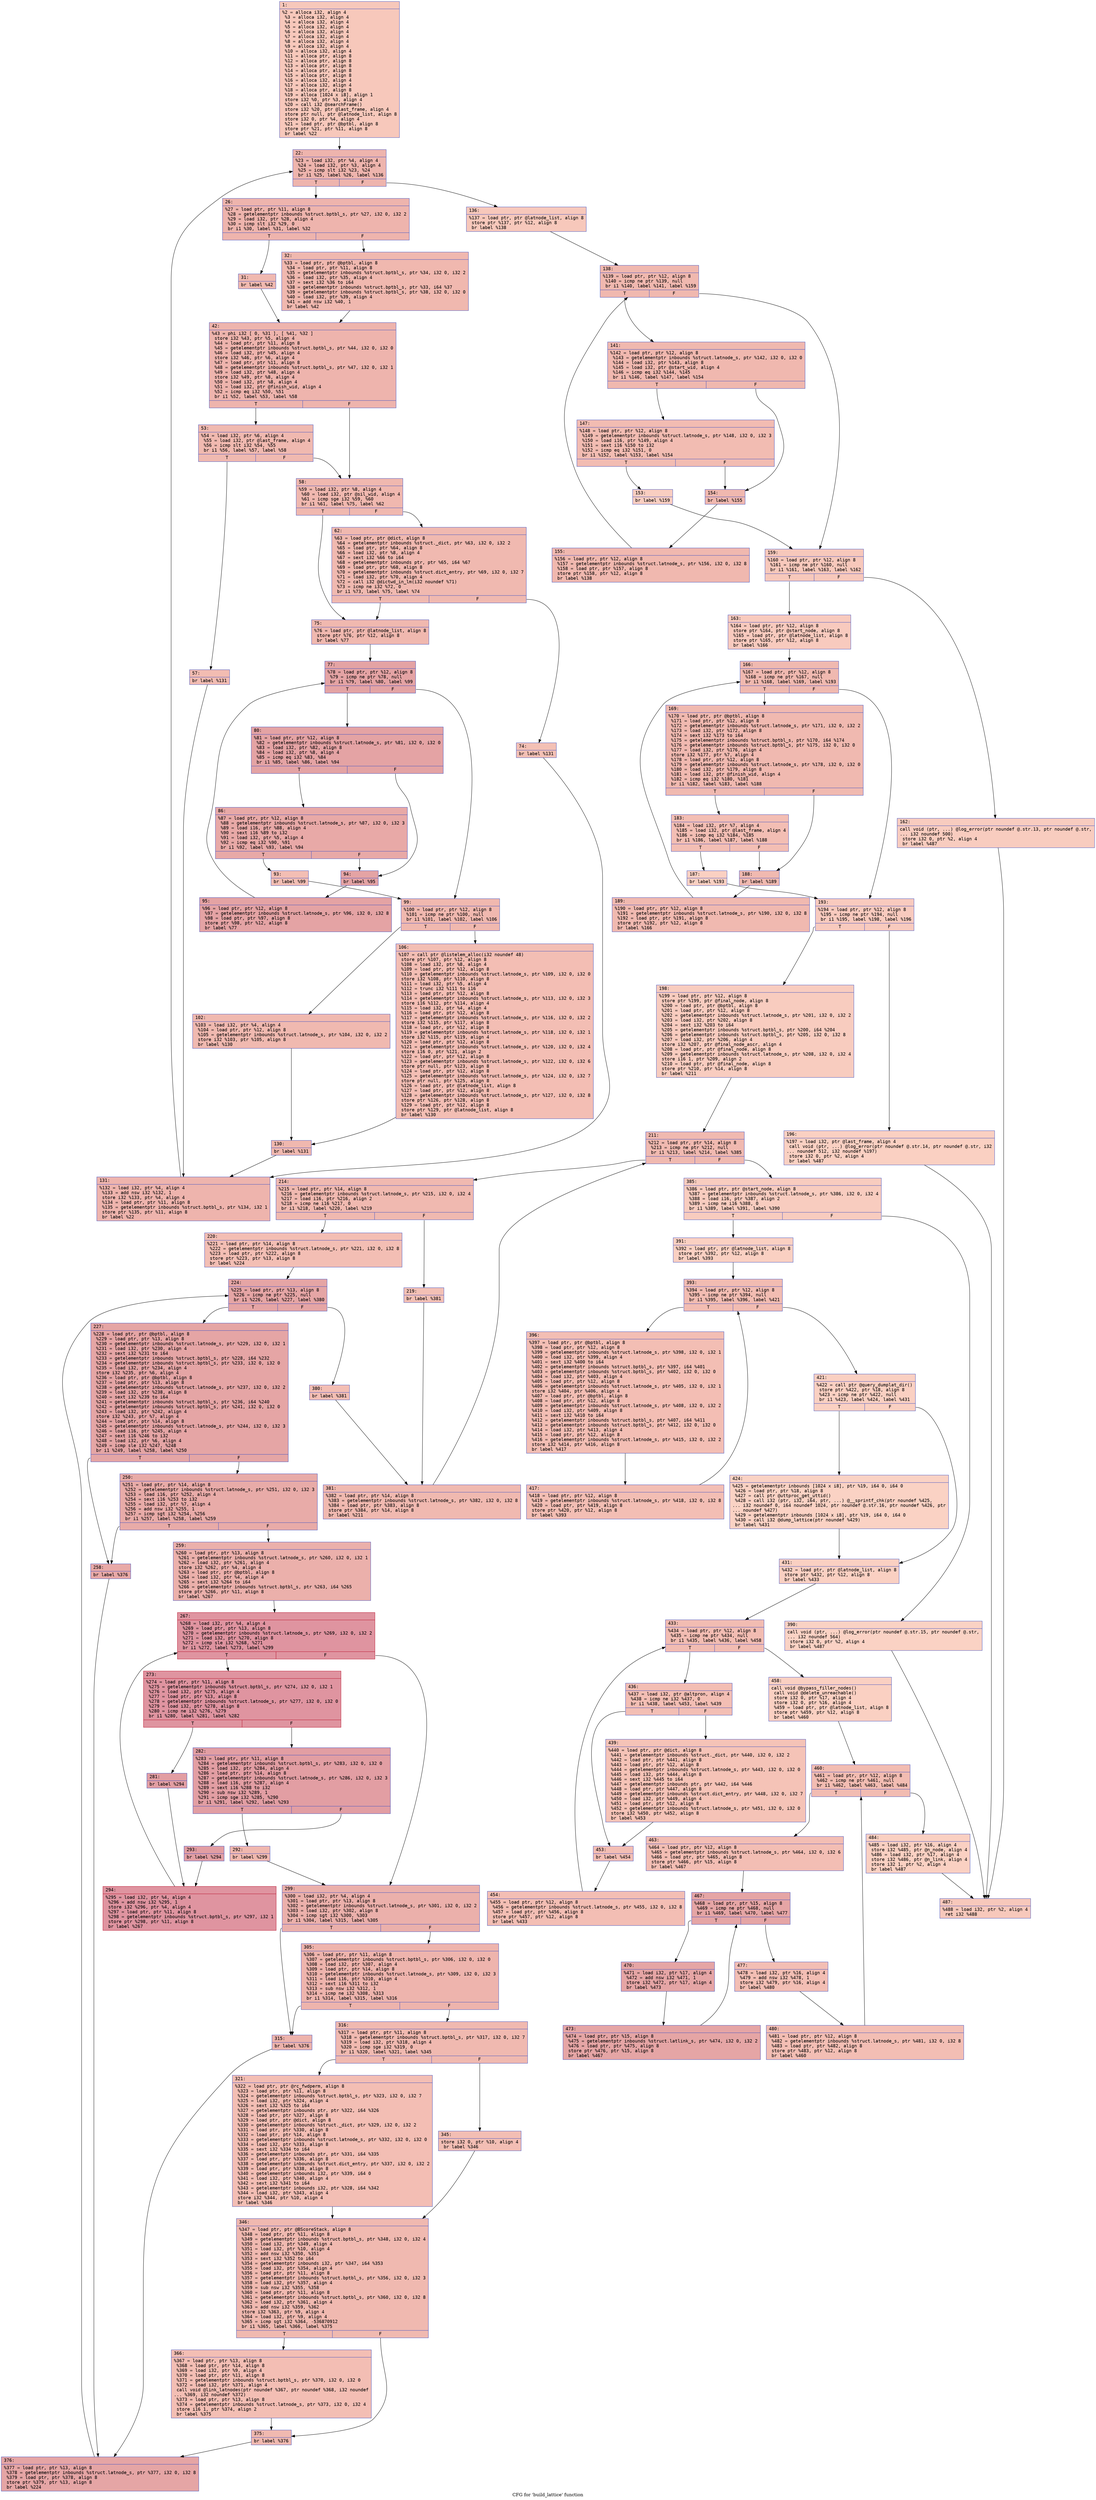 digraph "CFG for 'build_lattice' function" {
	label="CFG for 'build_lattice' function";

	Node0x600002aeb4d0 [shape=record,color="#3d50c3ff", style=filled, fillcolor="#ed836670" fontname="Courier",label="{1:\l|  %2 = alloca i32, align 4\l  %3 = alloca i32, align 4\l  %4 = alloca i32, align 4\l  %5 = alloca i32, align 4\l  %6 = alloca i32, align 4\l  %7 = alloca i32, align 4\l  %8 = alloca i32, align 4\l  %9 = alloca i32, align 4\l  %10 = alloca i32, align 4\l  %11 = alloca ptr, align 8\l  %12 = alloca ptr, align 8\l  %13 = alloca ptr, align 8\l  %14 = alloca ptr, align 8\l  %15 = alloca ptr, align 8\l  %16 = alloca i32, align 4\l  %17 = alloca i32, align 4\l  %18 = alloca ptr, align 8\l  %19 = alloca [1024 x i8], align 1\l  store i32 %0, ptr %3, align 4\l  %20 = call i32 @searchFrame()\l  store i32 %20, ptr @last_frame, align 4\l  store ptr null, ptr @latnode_list, align 8\l  store i32 0, ptr %4, align 4\l  %21 = load ptr, ptr @bptbl, align 8\l  store ptr %21, ptr %11, align 8\l  br label %22\l}"];
	Node0x600002aeb4d0 -> Node0x600002aeb840[tooltip="1 -> 22\nProbability 100.00%" ];
	Node0x600002aeb840 [shape=record,color="#3d50c3ff", style=filled, fillcolor="#d8564670" fontname="Courier",label="{22:\l|  %23 = load i32, ptr %4, align 4\l  %24 = load i32, ptr %3, align 4\l  %25 = icmp slt i32 %23, %24\l  br i1 %25, label %26, label %136\l|{<s0>T|<s1>F}}"];
	Node0x600002aeb840:s0 -> Node0x600002aeb890[tooltip="22 -> 26\nProbability 96.88%" ];
	Node0x600002aeb840:s1 -> Node0x600002aebf20[tooltip="22 -> 136\nProbability 3.12%" ];
	Node0x600002aeb890 [shape=record,color="#3d50c3ff", style=filled, fillcolor="#d8564670" fontname="Courier",label="{26:\l|  %27 = load ptr, ptr %11, align 8\l  %28 = getelementptr inbounds %struct.bptbl_s, ptr %27, i32 0, i32 2\l  %29 = load i32, ptr %28, align 4\l  %30 = icmp slt i32 %29, 0\l  br i1 %30, label %31, label %32\l|{<s0>T|<s1>F}}"];
	Node0x600002aeb890:s0 -> Node0x600002aeb8e0[tooltip="26 -> 31\nProbability 37.50%" ];
	Node0x600002aeb890:s1 -> Node0x600002aeb930[tooltip="26 -> 32\nProbability 62.50%" ];
	Node0x600002aeb8e0 [shape=record,color="#3d50c3ff", style=filled, fillcolor="#de614d70" fontname="Courier",label="{31:\l|  br label %42\l}"];
	Node0x600002aeb8e0 -> Node0x600002aeb980[tooltip="31 -> 42\nProbability 100.00%" ];
	Node0x600002aeb930 [shape=record,color="#3d50c3ff", style=filled, fillcolor="#dc5d4a70" fontname="Courier",label="{32:\l|  %33 = load ptr, ptr @bptbl, align 8\l  %34 = load ptr, ptr %11, align 8\l  %35 = getelementptr inbounds %struct.bptbl_s, ptr %34, i32 0, i32 2\l  %36 = load i32, ptr %35, align 4\l  %37 = sext i32 %36 to i64\l  %38 = getelementptr inbounds %struct.bptbl_s, ptr %33, i64 %37\l  %39 = getelementptr inbounds %struct.bptbl_s, ptr %38, i32 0, i32 0\l  %40 = load i32, ptr %39, align 4\l  %41 = add nsw i32 %40, 1\l  br label %42\l}"];
	Node0x600002aeb930 -> Node0x600002aeb980[tooltip="32 -> 42\nProbability 100.00%" ];
	Node0x600002aeb980 [shape=record,color="#3d50c3ff", style=filled, fillcolor="#d8564670" fontname="Courier",label="{42:\l|  %43 = phi i32 [ 0, %31 ], [ %41, %32 ]\l  store i32 %43, ptr %5, align 4\l  %44 = load ptr, ptr %11, align 8\l  %45 = getelementptr inbounds %struct.bptbl_s, ptr %44, i32 0, i32 0\l  %46 = load i32, ptr %45, align 4\l  store i32 %46, ptr %6, align 4\l  %47 = load ptr, ptr %11, align 8\l  %48 = getelementptr inbounds %struct.bptbl_s, ptr %47, i32 0, i32 1\l  %49 = load i32, ptr %48, align 4\l  store i32 %49, ptr %8, align 4\l  %50 = load i32, ptr %8, align 4\l  %51 = load i32, ptr @finish_wid, align 4\l  %52 = icmp eq i32 %50, %51\l  br i1 %52, label %53, label %58\l|{<s0>T|<s1>F}}"];
	Node0x600002aeb980:s0 -> Node0x600002aeb9d0[tooltip="42 -> 53\nProbability 50.00%" ];
	Node0x600002aeb980:s1 -> Node0x600002aeba70[tooltip="42 -> 58\nProbability 50.00%" ];
	Node0x600002aeb9d0 [shape=record,color="#3d50c3ff", style=filled, fillcolor="#de614d70" fontname="Courier",label="{53:\l|  %54 = load i32, ptr %6, align 4\l  %55 = load i32, ptr @last_frame, align 4\l  %56 = icmp slt i32 %54, %55\l  br i1 %56, label %57, label %58\l|{<s0>T|<s1>F}}"];
	Node0x600002aeb9d0:s0 -> Node0x600002aeba20[tooltip="53 -> 57\nProbability 50.00%" ];
	Node0x600002aeb9d0:s1 -> Node0x600002aeba70[tooltip="53 -> 58\nProbability 50.00%" ];
	Node0x600002aeba20 [shape=record,color="#3d50c3ff", style=filled, fillcolor="#e1675170" fontname="Courier",label="{57:\l|  br label %131\l}"];
	Node0x600002aeba20 -> Node0x600002aebed0[tooltip="57 -> 131\nProbability 100.00%" ];
	Node0x600002aeba70 [shape=record,color="#3d50c3ff", style=filled, fillcolor="#dc5d4a70" fontname="Courier",label="{58:\l|  %59 = load i32, ptr %8, align 4\l  %60 = load i32, ptr @sil_wid, align 4\l  %61 = icmp sge i32 %59, %60\l  br i1 %61, label %75, label %62\l|{<s0>T|<s1>F}}"];
	Node0x600002aeba70:s0 -> Node0x600002aebb60[tooltip="58 -> 75\nProbability 50.00%" ];
	Node0x600002aeba70:s1 -> Node0x600002aebac0[tooltip="58 -> 62\nProbability 50.00%" ];
	Node0x600002aebac0 [shape=record,color="#3d50c3ff", style=filled, fillcolor="#de614d70" fontname="Courier",label="{62:\l|  %63 = load ptr, ptr @dict, align 8\l  %64 = getelementptr inbounds %struct._dict, ptr %63, i32 0, i32 2\l  %65 = load ptr, ptr %64, align 8\l  %66 = load i32, ptr %8, align 4\l  %67 = sext i32 %66 to i64\l  %68 = getelementptr inbounds ptr, ptr %65, i64 %67\l  %69 = load ptr, ptr %68, align 8\l  %70 = getelementptr inbounds %struct.dict_entry, ptr %69, i32 0, i32 7\l  %71 = load i32, ptr %70, align 4\l  %72 = call i32 @dictwd_in_lm(i32 noundef %71)\l  %73 = icmp ne i32 %72, 0\l  br i1 %73, label %75, label %74\l|{<s0>T|<s1>F}}"];
	Node0x600002aebac0:s0 -> Node0x600002aebb60[tooltip="62 -> 75\nProbability 62.50%" ];
	Node0x600002aebac0:s1 -> Node0x600002aebb10[tooltip="62 -> 74\nProbability 37.50%" ];
	Node0x600002aebb10 [shape=record,color="#3d50c3ff", style=filled, fillcolor="#e5705870" fontname="Courier",label="{74:\l|  br label %131\l}"];
	Node0x600002aebb10 -> Node0x600002aebed0[tooltip="74 -> 131\nProbability 100.00%" ];
	Node0x600002aebb60 [shape=record,color="#3d50c3ff", style=filled, fillcolor="#dc5d4a70" fontname="Courier",label="{75:\l|  %76 = load ptr, ptr @latnode_list, align 8\l  store ptr %76, ptr %12, align 8\l  br label %77\l}"];
	Node0x600002aebb60 -> Node0x600002aebbb0[tooltip="75 -> 77\nProbability 100.00%" ];
	Node0x600002aebbb0 [shape=record,color="#3d50c3ff", style=filled, fillcolor="#c32e3170" fontname="Courier",label="{77:\l|  %78 = load ptr, ptr %12, align 8\l  %79 = icmp ne ptr %78, null\l  br i1 %79, label %80, label %99\l|{<s0>T|<s1>F}}"];
	Node0x600002aebbb0:s0 -> Node0x600002aebc00[tooltip="77 -> 80\nProbability 96.88%" ];
	Node0x600002aebbb0:s1 -> Node0x600002aebd90[tooltip="77 -> 99\nProbability 3.12%" ];
	Node0x600002aebc00 [shape=record,color="#3d50c3ff", style=filled, fillcolor="#c32e3170" fontname="Courier",label="{80:\l|  %81 = load ptr, ptr %12, align 8\l  %82 = getelementptr inbounds %struct.latnode_s, ptr %81, i32 0, i32 0\l  %83 = load i32, ptr %82, align 8\l  %84 = load i32, ptr %8, align 4\l  %85 = icmp eq i32 %83, %84\l  br i1 %85, label %86, label %94\l|{<s0>T|<s1>F}}"];
	Node0x600002aebc00:s0 -> Node0x600002aebc50[tooltip="80 -> 86\nProbability 50.00%" ];
	Node0x600002aebc00:s1 -> Node0x600002aebcf0[tooltip="80 -> 94\nProbability 50.00%" ];
	Node0x600002aebc50 [shape=record,color="#3d50c3ff", style=filled, fillcolor="#ca3b3770" fontname="Courier",label="{86:\l|  %87 = load ptr, ptr %12, align 8\l  %88 = getelementptr inbounds %struct.latnode_s, ptr %87, i32 0, i32 3\l  %89 = load i16, ptr %88, align 4\l  %90 = sext i16 %89 to i32\l  %91 = load i32, ptr %5, align 4\l  %92 = icmp eq i32 %90, %91\l  br i1 %92, label %93, label %94\l|{<s0>T|<s1>F}}"];
	Node0x600002aebc50:s0 -> Node0x600002aebca0[tooltip="86 -> 93\nProbability 3.12%" ];
	Node0x600002aebc50:s1 -> Node0x600002aebcf0[tooltip="86 -> 94\nProbability 96.88%" ];
	Node0x600002aebca0 [shape=record,color="#3d50c3ff", style=filled, fillcolor="#e36c5570" fontname="Courier",label="{93:\l|  br label %99\l}"];
	Node0x600002aebca0 -> Node0x600002aebd90[tooltip="93 -> 99\nProbability 100.00%" ];
	Node0x600002aebcf0 [shape=record,color="#3d50c3ff", style=filled, fillcolor="#c32e3170" fontname="Courier",label="{94:\l|  br label %95\l}"];
	Node0x600002aebcf0 -> Node0x600002aebd40[tooltip="94 -> 95\nProbability 100.00%" ];
	Node0x600002aebd40 [shape=record,color="#3d50c3ff", style=filled, fillcolor="#c32e3170" fontname="Courier",label="{95:\l|  %96 = load ptr, ptr %12, align 8\l  %97 = getelementptr inbounds %struct.latnode_s, ptr %96, i32 0, i32 8\l  %98 = load ptr, ptr %97, align 8\l  store ptr %98, ptr %12, align 8\l  br label %77\l}"];
	Node0x600002aebd40 -> Node0x600002aebbb0[tooltip="95 -> 77\nProbability 100.00%" ];
	Node0x600002aebd90 [shape=record,color="#3d50c3ff", style=filled, fillcolor="#dc5d4a70" fontname="Courier",label="{99:\l|  %100 = load ptr, ptr %12, align 8\l  %101 = icmp ne ptr %100, null\l  br i1 %101, label %102, label %106\l|{<s0>T|<s1>F}}"];
	Node0x600002aebd90:s0 -> Node0x600002aebde0[tooltip="99 -> 102\nProbability 62.50%" ];
	Node0x600002aebd90:s1 -> Node0x600002aebe30[tooltip="99 -> 106\nProbability 37.50%" ];
	Node0x600002aebde0 [shape=record,color="#3d50c3ff", style=filled, fillcolor="#de614d70" fontname="Courier",label="{102:\l|  %103 = load i32, ptr %4, align 4\l  %104 = load ptr, ptr %12, align 8\l  %105 = getelementptr inbounds %struct.latnode_s, ptr %104, i32 0, i32 2\l  store i32 %103, ptr %105, align 8\l  br label %130\l}"];
	Node0x600002aebde0 -> Node0x600002aebe80[tooltip="102 -> 130\nProbability 100.00%" ];
	Node0x600002aebe30 [shape=record,color="#3d50c3ff", style=filled, fillcolor="#e36c5570" fontname="Courier",label="{106:\l|  %107 = call ptr @listelem_alloc(i32 noundef 48)\l  store ptr %107, ptr %12, align 8\l  %108 = load i32, ptr %8, align 4\l  %109 = load ptr, ptr %12, align 8\l  %110 = getelementptr inbounds %struct.latnode_s, ptr %109, i32 0, i32 0\l  store i32 %108, ptr %110, align 8\l  %111 = load i32, ptr %5, align 4\l  %112 = trunc i32 %111 to i16\l  %113 = load ptr, ptr %12, align 8\l  %114 = getelementptr inbounds %struct.latnode_s, ptr %113, i32 0, i32 3\l  store i16 %112, ptr %114, align 4\l  %115 = load i32, ptr %4, align 4\l  %116 = load ptr, ptr %12, align 8\l  %117 = getelementptr inbounds %struct.latnode_s, ptr %116, i32 0, i32 2\l  store i32 %115, ptr %117, align 8\l  %118 = load ptr, ptr %12, align 8\l  %119 = getelementptr inbounds %struct.latnode_s, ptr %118, i32 0, i32 1\l  store i32 %115, ptr %119, align 4\l  %120 = load ptr, ptr %12, align 8\l  %121 = getelementptr inbounds %struct.latnode_s, ptr %120, i32 0, i32 4\l  store i16 0, ptr %121, align 2\l  %122 = load ptr, ptr %12, align 8\l  %123 = getelementptr inbounds %struct.latnode_s, ptr %122, i32 0, i32 6\l  store ptr null, ptr %123, align 8\l  %124 = load ptr, ptr %12, align 8\l  %125 = getelementptr inbounds %struct.latnode_s, ptr %124, i32 0, i32 7\l  store ptr null, ptr %125, align 8\l  %126 = load ptr, ptr @latnode_list, align 8\l  %127 = load ptr, ptr %12, align 8\l  %128 = getelementptr inbounds %struct.latnode_s, ptr %127, i32 0, i32 8\l  store ptr %126, ptr %128, align 8\l  %129 = load ptr, ptr %12, align 8\l  store ptr %129, ptr @latnode_list, align 8\l  br label %130\l}"];
	Node0x600002aebe30 -> Node0x600002aebe80[tooltip="106 -> 130\nProbability 100.00%" ];
	Node0x600002aebe80 [shape=record,color="#3d50c3ff", style=filled, fillcolor="#dc5d4a70" fontname="Courier",label="{130:\l|  br label %131\l}"];
	Node0x600002aebe80 -> Node0x600002aebed0[tooltip="130 -> 131\nProbability 100.00%" ];
	Node0x600002aebed0 [shape=record,color="#3d50c3ff", style=filled, fillcolor="#d8564670" fontname="Courier",label="{131:\l|  %132 = load i32, ptr %4, align 4\l  %133 = add nsw i32 %132, 1\l  store i32 %133, ptr %4, align 4\l  %134 = load ptr, ptr %11, align 8\l  %135 = getelementptr inbounds %struct.bptbl_s, ptr %134, i32 1\l  store ptr %135, ptr %11, align 8\l  br label %22\l}"];
	Node0x600002aebed0 -> Node0x600002aeb840[tooltip="131 -> 22\nProbability 100.00%" ];
	Node0x600002aebf20 [shape=record,color="#3d50c3ff", style=filled, fillcolor="#ed836670" fontname="Courier",label="{136:\l|  %137 = load ptr, ptr @latnode_list, align 8\l  store ptr %137, ptr %12, align 8\l  br label %138\l}"];
	Node0x600002aebf20 -> Node0x600002aebf70[tooltip="136 -> 138\nProbability 100.00%" ];
	Node0x600002aebf70 [shape=record,color="#3d50c3ff", style=filled, fillcolor="#dc5d4a70" fontname="Courier",label="{138:\l|  %139 = load ptr, ptr %12, align 8\l  %140 = icmp ne ptr %139, null\l  br i1 %140, label %141, label %159\l|{<s0>T|<s1>F}}"];
	Node0x600002aebf70:s0 -> Node0x600002af8000[tooltip="138 -> 141\nProbability 96.88%" ];
	Node0x600002aebf70:s1 -> Node0x600002af8190[tooltip="138 -> 159\nProbability 3.12%" ];
	Node0x600002af8000 [shape=record,color="#3d50c3ff", style=filled, fillcolor="#dc5d4a70" fontname="Courier",label="{141:\l|  %142 = load ptr, ptr %12, align 8\l  %143 = getelementptr inbounds %struct.latnode_s, ptr %142, i32 0, i32 0\l  %144 = load i32, ptr %143, align 8\l  %145 = load i32, ptr @start_wid, align 4\l  %146 = icmp eq i32 %144, %145\l  br i1 %146, label %147, label %154\l|{<s0>T|<s1>F}}"];
	Node0x600002af8000:s0 -> Node0x600002af8050[tooltip="141 -> 147\nProbability 50.00%" ];
	Node0x600002af8000:s1 -> Node0x600002af80f0[tooltip="141 -> 154\nProbability 50.00%" ];
	Node0x600002af8050 [shape=record,color="#3d50c3ff", style=filled, fillcolor="#e1675170" fontname="Courier",label="{147:\l|  %148 = load ptr, ptr %12, align 8\l  %149 = getelementptr inbounds %struct.latnode_s, ptr %148, i32 0, i32 3\l  %150 = load i16, ptr %149, align 4\l  %151 = sext i16 %150 to i32\l  %152 = icmp eq i32 %151, 0\l  br i1 %152, label %153, label %154\l|{<s0>T|<s1>F}}"];
	Node0x600002af8050:s0 -> Node0x600002af80a0[tooltip="147 -> 153\nProbability 3.12%" ];
	Node0x600002af8050:s1 -> Node0x600002af80f0[tooltip="147 -> 154\nProbability 96.88%" ];
	Node0x600002af80a0 [shape=record,color="#3d50c3ff", style=filled, fillcolor="#f2907270" fontname="Courier",label="{153:\l|  br label %159\l}"];
	Node0x600002af80a0 -> Node0x600002af8190[tooltip="153 -> 159\nProbability 100.00%" ];
	Node0x600002af80f0 [shape=record,color="#3d50c3ff", style=filled, fillcolor="#dc5d4a70" fontname="Courier",label="{154:\l|  br label %155\l}"];
	Node0x600002af80f0 -> Node0x600002af8140[tooltip="154 -> 155\nProbability 100.00%" ];
	Node0x600002af8140 [shape=record,color="#3d50c3ff", style=filled, fillcolor="#dc5d4a70" fontname="Courier",label="{155:\l|  %156 = load ptr, ptr %12, align 8\l  %157 = getelementptr inbounds %struct.latnode_s, ptr %156, i32 0, i32 8\l  %158 = load ptr, ptr %157, align 8\l  store ptr %158, ptr %12, align 8\l  br label %138\l}"];
	Node0x600002af8140 -> Node0x600002aebf70[tooltip="155 -> 138\nProbability 100.00%" ];
	Node0x600002af8190 [shape=record,color="#3d50c3ff", style=filled, fillcolor="#ed836670" fontname="Courier",label="{159:\l|  %160 = load ptr, ptr %12, align 8\l  %161 = icmp ne ptr %160, null\l  br i1 %161, label %163, label %162\l|{<s0>T|<s1>F}}"];
	Node0x600002af8190:s0 -> Node0x600002af8230[tooltip="159 -> 163\nProbability 62.50%" ];
	Node0x600002af8190:s1 -> Node0x600002af81e0[tooltip="159 -> 162\nProbability 37.50%" ];
	Node0x600002af81e0 [shape=record,color="#3d50c3ff", style=filled, fillcolor="#f08b6e70" fontname="Courier",label="{162:\l|  call void (ptr, ...) @log_error(ptr noundef @.str.13, ptr noundef @.str,\l... i32 noundef 500)\l  store i32 0, ptr %2, align 4\l  br label %487\l}"];
	Node0x600002af81e0 -> Node0x600002af9540[tooltip="162 -> 487\nProbability 100.00%" ];
	Node0x600002af8230 [shape=record,color="#3d50c3ff", style=filled, fillcolor="#ef886b70" fontname="Courier",label="{163:\l|  %164 = load ptr, ptr %12, align 8\l  store ptr %164, ptr @start_node, align 8\l  %165 = load ptr, ptr @latnode_list, align 8\l  store ptr %165, ptr %12, align 8\l  br label %166\l}"];
	Node0x600002af8230 -> Node0x600002af8280[tooltip="163 -> 166\nProbability 100.00%" ];
	Node0x600002af8280 [shape=record,color="#3d50c3ff", style=filled, fillcolor="#de614d70" fontname="Courier",label="{166:\l|  %167 = load ptr, ptr %12, align 8\l  %168 = icmp ne ptr %167, null\l  br i1 %168, label %169, label %193\l|{<s0>T|<s1>F}}"];
	Node0x600002af8280:s0 -> Node0x600002af82d0[tooltip="166 -> 169\nProbability 96.88%" ];
	Node0x600002af8280:s1 -> Node0x600002af8460[tooltip="166 -> 193\nProbability 3.12%" ];
	Node0x600002af82d0 [shape=record,color="#3d50c3ff", style=filled, fillcolor="#de614d70" fontname="Courier",label="{169:\l|  %170 = load ptr, ptr @bptbl, align 8\l  %171 = load ptr, ptr %12, align 8\l  %172 = getelementptr inbounds %struct.latnode_s, ptr %171, i32 0, i32 2\l  %173 = load i32, ptr %172, align 8\l  %174 = sext i32 %173 to i64\l  %175 = getelementptr inbounds %struct.bptbl_s, ptr %170, i64 %174\l  %176 = getelementptr inbounds %struct.bptbl_s, ptr %175, i32 0, i32 0\l  %177 = load i32, ptr %176, align 4\l  store i32 %177, ptr %7, align 4\l  %178 = load ptr, ptr %12, align 8\l  %179 = getelementptr inbounds %struct.latnode_s, ptr %178, i32 0, i32 0\l  %180 = load i32, ptr %179, align 8\l  %181 = load i32, ptr @finish_wid, align 4\l  %182 = icmp eq i32 %180, %181\l  br i1 %182, label %183, label %188\l|{<s0>T|<s1>F}}"];
	Node0x600002af82d0:s0 -> Node0x600002af8320[tooltip="169 -> 183\nProbability 50.00%" ];
	Node0x600002af82d0:s1 -> Node0x600002af83c0[tooltip="169 -> 188\nProbability 50.00%" ];
	Node0x600002af8320 [shape=record,color="#3d50c3ff", style=filled, fillcolor="#e36c5570" fontname="Courier",label="{183:\l|  %184 = load i32, ptr %7, align 4\l  %185 = load i32, ptr @last_frame, align 4\l  %186 = icmp eq i32 %184, %185\l  br i1 %186, label %187, label %188\l|{<s0>T|<s1>F}}"];
	Node0x600002af8320:s0 -> Node0x600002af8370[tooltip="183 -> 187\nProbability 3.12%" ];
	Node0x600002af8320:s1 -> Node0x600002af83c0[tooltip="183 -> 188\nProbability 96.88%" ];
	Node0x600002af8370 [shape=record,color="#3d50c3ff", style=filled, fillcolor="#f3947570" fontname="Courier",label="{187:\l|  br label %193\l}"];
	Node0x600002af8370 -> Node0x600002af8460[tooltip="187 -> 193\nProbability 100.00%" ];
	Node0x600002af83c0 [shape=record,color="#3d50c3ff", style=filled, fillcolor="#de614d70" fontname="Courier",label="{188:\l|  br label %189\l}"];
	Node0x600002af83c0 -> Node0x600002af8410[tooltip="188 -> 189\nProbability 100.00%" ];
	Node0x600002af8410 [shape=record,color="#3d50c3ff", style=filled, fillcolor="#de614d70" fontname="Courier",label="{189:\l|  %190 = load ptr, ptr %12, align 8\l  %191 = getelementptr inbounds %struct.latnode_s, ptr %190, i32 0, i32 8\l  %192 = load ptr, ptr %191, align 8\l  store ptr %192, ptr %12, align 8\l  br label %166\l}"];
	Node0x600002af8410 -> Node0x600002af8280[tooltip="189 -> 166\nProbability 100.00%" ];
	Node0x600002af8460 [shape=record,color="#3d50c3ff", style=filled, fillcolor="#ef886b70" fontname="Courier",label="{193:\l|  %194 = load ptr, ptr %12, align 8\l  %195 = icmp ne ptr %194, null\l  br i1 %195, label %198, label %196\l|{<s0>T|<s1>F}}"];
	Node0x600002af8460:s0 -> Node0x600002af8500[tooltip="193 -> 198\nProbability 62.50%" ];
	Node0x600002af8460:s1 -> Node0x600002af84b0[tooltip="193 -> 196\nProbability 37.50%" ];
	Node0x600002af84b0 [shape=record,color="#3d50c3ff", style=filled, fillcolor="#f3947570" fontname="Courier",label="{196:\l|  %197 = load i32, ptr @last_frame, align 4\l  call void (ptr, ...) @log_error(ptr noundef @.str.14, ptr noundef @.str, i32\l... noundef 512, i32 noundef %197)\l  store i32 0, ptr %2, align 4\l  br label %487\l}"];
	Node0x600002af84b0 -> Node0x600002af9540[tooltip="196 -> 487\nProbability 100.00%" ];
	Node0x600002af8500 [shape=record,color="#3d50c3ff", style=filled, fillcolor="#f08b6e70" fontname="Courier",label="{198:\l|  %199 = load ptr, ptr %12, align 8\l  store ptr %199, ptr @final_node, align 8\l  %200 = load ptr, ptr @bptbl, align 8\l  %201 = load ptr, ptr %12, align 8\l  %202 = getelementptr inbounds %struct.latnode_s, ptr %201, i32 0, i32 2\l  %203 = load i32, ptr %202, align 8\l  %204 = sext i32 %203 to i64\l  %205 = getelementptr inbounds %struct.bptbl_s, ptr %200, i64 %204\l  %206 = getelementptr inbounds %struct.bptbl_s, ptr %205, i32 0, i32 8\l  %207 = load i32, ptr %206, align 4\l  store i32 %207, ptr @final_node_ascr, align 4\l  %208 = load ptr, ptr @final_node, align 8\l  %209 = getelementptr inbounds %struct.latnode_s, ptr %208, i32 0, i32 4\l  store i16 1, ptr %209, align 2\l  %210 = load ptr, ptr @final_node, align 8\l  store ptr %210, ptr %14, align 8\l  br label %211\l}"];
	Node0x600002af8500 -> Node0x600002af8550[tooltip="198 -> 211\nProbability 100.00%" ];
	Node0x600002af8550 [shape=record,color="#3d50c3ff", style=filled, fillcolor="#de614d70" fontname="Courier",label="{211:\l|  %212 = load ptr, ptr %14, align 8\l  %213 = icmp ne ptr %212, null\l  br i1 %213, label %214, label %385\l|{<s0>T|<s1>F}}"];
	Node0x600002af8550:s0 -> Node0x600002af85a0[tooltip="211 -> 214\nProbability 96.88%" ];
	Node0x600002af8550:s1 -> Node0x600002af8e10[tooltip="211 -> 385\nProbability 3.12%" ];
	Node0x600002af85a0 [shape=record,color="#3d50c3ff", style=filled, fillcolor="#de614d70" fontname="Courier",label="{214:\l|  %215 = load ptr, ptr %14, align 8\l  %216 = getelementptr inbounds %struct.latnode_s, ptr %215, i32 0, i32 4\l  %217 = load i16, ptr %216, align 2\l  %218 = icmp ne i16 %217, 0\l  br i1 %218, label %220, label %219\l|{<s0>T|<s1>F}}"];
	Node0x600002af85a0:s0 -> Node0x600002af8640[tooltip="214 -> 220\nProbability 62.50%" ];
	Node0x600002af85a0:s1 -> Node0x600002af85f0[tooltip="214 -> 219\nProbability 37.50%" ];
	Node0x600002af85f0 [shape=record,color="#3d50c3ff", style=filled, fillcolor="#e5705870" fontname="Courier",label="{219:\l|  br label %381\l}"];
	Node0x600002af85f0 -> Node0x600002af8dc0[tooltip="219 -> 381\nProbability 100.00%" ];
	Node0x600002af8640 [shape=record,color="#3d50c3ff", style=filled, fillcolor="#e36c5570" fontname="Courier",label="{220:\l|  %221 = load ptr, ptr %14, align 8\l  %222 = getelementptr inbounds %struct.latnode_s, ptr %221, i32 0, i32 8\l  %223 = load ptr, ptr %222, align 8\l  store ptr %223, ptr %13, align 8\l  br label %224\l}"];
	Node0x600002af8640 -> Node0x600002af8690[tooltip="220 -> 224\nProbability 100.00%" ];
	Node0x600002af8690 [shape=record,color="#3d50c3ff", style=filled, fillcolor="#c5333470" fontname="Courier",label="{224:\l|  %225 = load ptr, ptr %13, align 8\l  %226 = icmp ne ptr %225, null\l  br i1 %226, label %227, label %380\l|{<s0>T|<s1>F}}"];
	Node0x600002af8690:s0 -> Node0x600002af86e0[tooltip="224 -> 227\nProbability 96.88%" ];
	Node0x600002af8690:s1 -> Node0x600002af8d70[tooltip="224 -> 380\nProbability 3.12%" ];
	Node0x600002af86e0 [shape=record,color="#3d50c3ff", style=filled, fillcolor="#c5333470" fontname="Courier",label="{227:\l|  %228 = load ptr, ptr @bptbl, align 8\l  %229 = load ptr, ptr %13, align 8\l  %230 = getelementptr inbounds %struct.latnode_s, ptr %229, i32 0, i32 1\l  %231 = load i32, ptr %230, align 4\l  %232 = sext i32 %231 to i64\l  %233 = getelementptr inbounds %struct.bptbl_s, ptr %228, i64 %232\l  %234 = getelementptr inbounds %struct.bptbl_s, ptr %233, i32 0, i32 0\l  %235 = load i32, ptr %234, align 4\l  store i32 %235, ptr %6, align 4\l  %236 = load ptr, ptr @bptbl, align 8\l  %237 = load ptr, ptr %13, align 8\l  %238 = getelementptr inbounds %struct.latnode_s, ptr %237, i32 0, i32 2\l  %239 = load i32, ptr %238, align 8\l  %240 = sext i32 %239 to i64\l  %241 = getelementptr inbounds %struct.bptbl_s, ptr %236, i64 %240\l  %242 = getelementptr inbounds %struct.bptbl_s, ptr %241, i32 0, i32 0\l  %243 = load i32, ptr %242, align 4\l  store i32 %243, ptr %7, align 4\l  %244 = load ptr, ptr %14, align 8\l  %245 = getelementptr inbounds %struct.latnode_s, ptr %244, i32 0, i32 3\l  %246 = load i16, ptr %245, align 4\l  %247 = sext i16 %246 to i32\l  %248 = load i32, ptr %6, align 4\l  %249 = icmp sle i32 %247, %248\l  br i1 %249, label %258, label %250\l|{<s0>T|<s1>F}}"];
	Node0x600002af86e0:s0 -> Node0x600002af8780[tooltip="227 -> 258\nProbability 50.00%" ];
	Node0x600002af86e0:s1 -> Node0x600002af8730[tooltip="227 -> 250\nProbability 50.00%" ];
	Node0x600002af8730 [shape=record,color="#3d50c3ff", style=filled, fillcolor="#cc403a70" fontname="Courier",label="{250:\l|  %251 = load ptr, ptr %14, align 8\l  %252 = getelementptr inbounds %struct.latnode_s, ptr %251, i32 0, i32 3\l  %253 = load i16, ptr %252, align 4\l  %254 = sext i16 %253 to i32\l  %255 = load i32, ptr %7, align 4\l  %256 = add nsw i32 %255, 1\l  %257 = icmp sgt i32 %254, %256\l  br i1 %257, label %258, label %259\l|{<s0>T|<s1>F}}"];
	Node0x600002af8730:s0 -> Node0x600002af8780[tooltip="250 -> 258\nProbability 50.00%" ];
	Node0x600002af8730:s1 -> Node0x600002af87d0[tooltip="250 -> 259\nProbability 50.00%" ];
	Node0x600002af8780 [shape=record,color="#3d50c3ff", style=filled, fillcolor="#ca3b3770" fontname="Courier",label="{258:\l|  br label %376\l}"];
	Node0x600002af8780 -> Node0x600002af8d20[tooltip="258 -> 376\nProbability 100.00%" ];
	Node0x600002af87d0 [shape=record,color="#3d50c3ff", style=filled, fillcolor="#d24b4070" fontname="Courier",label="{259:\l|  %260 = load ptr, ptr %13, align 8\l  %261 = getelementptr inbounds %struct.latnode_s, ptr %260, i32 0, i32 1\l  %262 = load i32, ptr %261, align 4\l  store i32 %262, ptr %4, align 4\l  %263 = load ptr, ptr @bptbl, align 8\l  %264 = load i32, ptr %4, align 4\l  %265 = sext i32 %264 to i64\l  %266 = getelementptr inbounds %struct.bptbl_s, ptr %263, i64 %265\l  store ptr %266, ptr %11, align 8\l  br label %267\l}"];
	Node0x600002af87d0 -> Node0x600002af8820[tooltip="259 -> 267\nProbability 100.00%" ];
	Node0x600002af8820 [shape=record,color="#b70d28ff", style=filled, fillcolor="#b70d2870" fontname="Courier",label="{267:\l|  %268 = load i32, ptr %4, align 4\l  %269 = load ptr, ptr %13, align 8\l  %270 = getelementptr inbounds %struct.latnode_s, ptr %269, i32 0, i32 2\l  %271 = load i32, ptr %270, align 8\l  %272 = icmp sle i32 %268, %271\l  br i1 %272, label %273, label %299\l|{<s0>T|<s1>F}}"];
	Node0x600002af8820:s0 -> Node0x600002af8870[tooltip="267 -> 273\nProbability 96.88%" ];
	Node0x600002af8820:s1 -> Node0x600002af8a50[tooltip="267 -> 299\nProbability 3.12%" ];
	Node0x600002af8870 [shape=record,color="#b70d28ff", style=filled, fillcolor="#b70d2870" fontname="Courier",label="{273:\l|  %274 = load ptr, ptr %11, align 8\l  %275 = getelementptr inbounds %struct.bptbl_s, ptr %274, i32 0, i32 1\l  %276 = load i32, ptr %275, align 4\l  %277 = load ptr, ptr %13, align 8\l  %278 = getelementptr inbounds %struct.latnode_s, ptr %277, i32 0, i32 0\l  %279 = load i32, ptr %278, align 8\l  %280 = icmp ne i32 %276, %279\l  br i1 %280, label %281, label %282\l|{<s0>T|<s1>F}}"];
	Node0x600002af8870:s0 -> Node0x600002af88c0[tooltip="273 -> 281\nProbability 50.00%" ];
	Node0x600002af8870:s1 -> Node0x600002af8910[tooltip="273 -> 282\nProbability 50.00%" ];
	Node0x600002af88c0 [shape=record,color="#3d50c3ff", style=filled, fillcolor="#be242e70" fontname="Courier",label="{281:\l|  br label %294\l}"];
	Node0x600002af88c0 -> Node0x600002af8a00[tooltip="281 -> 294\nProbability 100.00%" ];
	Node0x600002af8910 [shape=record,color="#3d50c3ff", style=filled, fillcolor="#be242e70" fontname="Courier",label="{282:\l|  %283 = load ptr, ptr %11, align 8\l  %284 = getelementptr inbounds %struct.bptbl_s, ptr %283, i32 0, i32 0\l  %285 = load i32, ptr %284, align 4\l  %286 = load ptr, ptr %14, align 8\l  %287 = getelementptr inbounds %struct.latnode_s, ptr %286, i32 0, i32 3\l  %288 = load i16, ptr %287, align 4\l  %289 = sext i16 %288 to i32\l  %290 = sub nsw i32 %289, 1\l  %291 = icmp sge i32 %285, %290\l  br i1 %291, label %292, label %293\l|{<s0>T|<s1>F}}"];
	Node0x600002af8910:s0 -> Node0x600002af8960[tooltip="282 -> 292\nProbability 3.12%" ];
	Node0x600002af8910:s1 -> Node0x600002af89b0[tooltip="282 -> 293\nProbability 96.88%" ];
	Node0x600002af8960 [shape=record,color="#3d50c3ff", style=filled, fillcolor="#dc5d4a70" fontname="Courier",label="{292:\l|  br label %299\l}"];
	Node0x600002af8960 -> Node0x600002af8a50[tooltip="292 -> 299\nProbability 100.00%" ];
	Node0x600002af89b0 [shape=record,color="#3d50c3ff", style=filled, fillcolor="#be242e70" fontname="Courier",label="{293:\l|  br label %294\l}"];
	Node0x600002af89b0 -> Node0x600002af8a00[tooltip="293 -> 294\nProbability 100.00%" ];
	Node0x600002af8a00 [shape=record,color="#b70d28ff", style=filled, fillcolor="#b70d2870" fontname="Courier",label="{294:\l|  %295 = load i32, ptr %4, align 4\l  %296 = add nsw i32 %295, 1\l  store i32 %296, ptr %4, align 4\l  %297 = load ptr, ptr %11, align 8\l  %298 = getelementptr inbounds %struct.bptbl_s, ptr %297, i32 1\l  store ptr %298, ptr %11, align 8\l  br label %267\l}"];
	Node0x600002af8a00 -> Node0x600002af8820[tooltip="294 -> 267\nProbability 100.00%" ];
	Node0x600002af8a50 [shape=record,color="#3d50c3ff", style=filled, fillcolor="#d24b4070" fontname="Courier",label="{299:\l|  %300 = load i32, ptr %4, align 4\l  %301 = load ptr, ptr %13, align 8\l  %302 = getelementptr inbounds %struct.latnode_s, ptr %301, i32 0, i32 2\l  %303 = load i32, ptr %302, align 8\l  %304 = icmp sgt i32 %300, %303\l  br i1 %304, label %315, label %305\l|{<s0>T|<s1>F}}"];
	Node0x600002af8a50:s0 -> Node0x600002af8af0[tooltip="299 -> 315\nProbability 50.00%" ];
	Node0x600002af8a50:s1 -> Node0x600002af8aa0[tooltip="299 -> 305\nProbability 50.00%" ];
	Node0x600002af8aa0 [shape=record,color="#3d50c3ff", style=filled, fillcolor="#d8564670" fontname="Courier",label="{305:\l|  %306 = load ptr, ptr %11, align 8\l  %307 = getelementptr inbounds %struct.bptbl_s, ptr %306, i32 0, i32 0\l  %308 = load i32, ptr %307, align 4\l  %309 = load ptr, ptr %14, align 8\l  %310 = getelementptr inbounds %struct.latnode_s, ptr %309, i32 0, i32 3\l  %311 = load i16, ptr %310, align 4\l  %312 = sext i16 %311 to i32\l  %313 = sub nsw i32 %312, 1\l  %314 = icmp ne i32 %308, %313\l  br i1 %314, label %315, label %316\l|{<s0>T|<s1>F}}"];
	Node0x600002af8aa0:s0 -> Node0x600002af8af0[tooltip="305 -> 315\nProbability 50.00%" ];
	Node0x600002af8aa0:s1 -> Node0x600002af8b40[tooltip="305 -> 316\nProbability 50.00%" ];
	Node0x600002af8af0 [shape=record,color="#3d50c3ff", style=filled, fillcolor="#d6524470" fontname="Courier",label="{315:\l|  br label %376\l}"];
	Node0x600002af8af0 -> Node0x600002af8d20[tooltip="315 -> 376\nProbability 100.00%" ];
	Node0x600002af8b40 [shape=record,color="#3d50c3ff", style=filled, fillcolor="#de614d70" fontname="Courier",label="{316:\l|  %317 = load ptr, ptr %11, align 8\l  %318 = getelementptr inbounds %struct.bptbl_s, ptr %317, i32 0, i32 7\l  %319 = load i32, ptr %318, align 4\l  %320 = icmp sge i32 %319, 0\l  br i1 %320, label %321, label %345\l|{<s0>T|<s1>F}}"];
	Node0x600002af8b40:s0 -> Node0x600002af8b90[tooltip="316 -> 321\nProbability 50.00%" ];
	Node0x600002af8b40:s1 -> Node0x600002af8be0[tooltip="316 -> 345\nProbability 50.00%" ];
	Node0x600002af8b90 [shape=record,color="#3d50c3ff", style=filled, fillcolor="#e36c5570" fontname="Courier",label="{321:\l|  %322 = load ptr, ptr @rc_fwdperm, align 8\l  %323 = load ptr, ptr %11, align 8\l  %324 = getelementptr inbounds %struct.bptbl_s, ptr %323, i32 0, i32 7\l  %325 = load i32, ptr %324, align 4\l  %326 = sext i32 %325 to i64\l  %327 = getelementptr inbounds ptr, ptr %322, i64 %326\l  %328 = load ptr, ptr %327, align 8\l  %329 = load ptr, ptr @dict, align 8\l  %330 = getelementptr inbounds %struct._dict, ptr %329, i32 0, i32 2\l  %331 = load ptr, ptr %330, align 8\l  %332 = load ptr, ptr %14, align 8\l  %333 = getelementptr inbounds %struct.latnode_s, ptr %332, i32 0, i32 0\l  %334 = load i32, ptr %333, align 8\l  %335 = sext i32 %334 to i64\l  %336 = getelementptr inbounds ptr, ptr %331, i64 %335\l  %337 = load ptr, ptr %336, align 8\l  %338 = getelementptr inbounds %struct.dict_entry, ptr %337, i32 0, i32 2\l  %339 = load ptr, ptr %338, align 8\l  %340 = getelementptr inbounds i32, ptr %339, i64 0\l  %341 = load i32, ptr %340, align 4\l  %342 = sext i32 %341 to i64\l  %343 = getelementptr inbounds i32, ptr %328, i64 %342\l  %344 = load i32, ptr %343, align 4\l  store i32 %344, ptr %10, align 4\l  br label %346\l}"];
	Node0x600002af8b90 -> Node0x600002af8c30[tooltip="321 -> 346\nProbability 100.00%" ];
	Node0x600002af8be0 [shape=record,color="#3d50c3ff", style=filled, fillcolor="#e36c5570" fontname="Courier",label="{345:\l|  store i32 0, ptr %10, align 4\l  br label %346\l}"];
	Node0x600002af8be0 -> Node0x600002af8c30[tooltip="345 -> 346\nProbability 100.00%" ];
	Node0x600002af8c30 [shape=record,color="#3d50c3ff", style=filled, fillcolor="#de614d70" fontname="Courier",label="{346:\l|  %347 = load ptr, ptr @BScoreStack, align 8\l  %348 = load ptr, ptr %11, align 8\l  %349 = getelementptr inbounds %struct.bptbl_s, ptr %348, i32 0, i32 4\l  %350 = load i32, ptr %349, align 4\l  %351 = load i32, ptr %10, align 4\l  %352 = add nsw i32 %350, %351\l  %353 = sext i32 %352 to i64\l  %354 = getelementptr inbounds i32, ptr %347, i64 %353\l  %355 = load i32, ptr %354, align 4\l  %356 = load ptr, ptr %11, align 8\l  %357 = getelementptr inbounds %struct.bptbl_s, ptr %356, i32 0, i32 3\l  %358 = load i32, ptr %357, align 4\l  %359 = sub nsw i32 %355, %358\l  %360 = load ptr, ptr %11, align 8\l  %361 = getelementptr inbounds %struct.bptbl_s, ptr %360, i32 0, i32 8\l  %362 = load i32, ptr %361, align 4\l  %363 = add nsw i32 %359, %362\l  store i32 %363, ptr %9, align 4\l  %364 = load i32, ptr %9, align 4\l  %365 = icmp sgt i32 %364, -536870912\l  br i1 %365, label %366, label %375\l|{<s0>T|<s1>F}}"];
	Node0x600002af8c30:s0 -> Node0x600002af8c80[tooltip="346 -> 366\nProbability 50.00%" ];
	Node0x600002af8c30:s1 -> Node0x600002af8cd0[tooltip="346 -> 375\nProbability 50.00%" ];
	Node0x600002af8c80 [shape=record,color="#3d50c3ff", style=filled, fillcolor="#e36c5570" fontname="Courier",label="{366:\l|  %367 = load ptr, ptr %13, align 8\l  %368 = load ptr, ptr %14, align 8\l  %369 = load i32, ptr %9, align 4\l  %370 = load ptr, ptr %11, align 8\l  %371 = getelementptr inbounds %struct.bptbl_s, ptr %370, i32 0, i32 0\l  %372 = load i32, ptr %371, align 4\l  call void @link_latnodes(ptr noundef %367, ptr noundef %368, i32 noundef\l... %369, i32 noundef %372)\l  %373 = load ptr, ptr %13, align 8\l  %374 = getelementptr inbounds %struct.latnode_s, ptr %373, i32 0, i32 4\l  store i16 1, ptr %374, align 2\l  br label %375\l}"];
	Node0x600002af8c80 -> Node0x600002af8cd0[tooltip="366 -> 375\nProbability 100.00%" ];
	Node0x600002af8cd0 [shape=record,color="#3d50c3ff", style=filled, fillcolor="#de614d70" fontname="Courier",label="{375:\l|  br label %376\l}"];
	Node0x600002af8cd0 -> Node0x600002af8d20[tooltip="375 -> 376\nProbability 100.00%" ];
	Node0x600002af8d20 [shape=record,color="#3d50c3ff", style=filled, fillcolor="#c5333470" fontname="Courier",label="{376:\l|  %377 = load ptr, ptr %13, align 8\l  %378 = getelementptr inbounds %struct.latnode_s, ptr %377, i32 0, i32 8\l  %379 = load ptr, ptr %378, align 8\l  store ptr %379, ptr %13, align 8\l  br label %224\l}"];
	Node0x600002af8d20 -> Node0x600002af8690[tooltip="376 -> 224\nProbability 100.00%" ];
	Node0x600002af8d70 [shape=record,color="#3d50c3ff", style=filled, fillcolor="#e36c5570" fontname="Courier",label="{380:\l|  br label %381\l}"];
	Node0x600002af8d70 -> Node0x600002af8dc0[tooltip="380 -> 381\nProbability 100.00%" ];
	Node0x600002af8dc0 [shape=record,color="#3d50c3ff", style=filled, fillcolor="#de614d70" fontname="Courier",label="{381:\l|  %382 = load ptr, ptr %14, align 8\l  %383 = getelementptr inbounds %struct.latnode_s, ptr %382, i32 0, i32 8\l  %384 = load ptr, ptr %383, align 8\l  store ptr %384, ptr %14, align 8\l  br label %211\l}"];
	Node0x600002af8dc0 -> Node0x600002af8550[tooltip="381 -> 211\nProbability 100.00%" ];
	Node0x600002af8e10 [shape=record,color="#3d50c3ff", style=filled, fillcolor="#f08b6e70" fontname="Courier",label="{385:\l|  %386 = load ptr, ptr @start_node, align 8\l  %387 = getelementptr inbounds %struct.latnode_s, ptr %386, i32 0, i32 4\l  %388 = load i16, ptr %387, align 2\l  %389 = icmp ne i16 %388, 0\l  br i1 %389, label %391, label %390\l|{<s0>T|<s1>F}}"];
	Node0x600002af8e10:s0 -> Node0x600002af8eb0[tooltip="385 -> 391\nProbability 62.50%" ];
	Node0x600002af8e10:s1 -> Node0x600002af8e60[tooltip="385 -> 390\nProbability 37.50%" ];
	Node0x600002af8e60 [shape=record,color="#3d50c3ff", style=filled, fillcolor="#f4987a70" fontname="Courier",label="{390:\l|  call void (ptr, ...) @log_error(ptr noundef @.str.15, ptr noundef @.str,\l... i32 noundef 564)\l  store i32 0, ptr %2, align 4\l  br label %487\l}"];
	Node0x600002af8e60 -> Node0x600002af9540[tooltip="390 -> 487\nProbability 100.00%" ];
	Node0x600002af8eb0 [shape=record,color="#3d50c3ff", style=filled, fillcolor="#f3947570" fontname="Courier",label="{391:\l|  %392 = load ptr, ptr @latnode_list, align 8\l  store ptr %392, ptr %12, align 8\l  br label %393\l}"];
	Node0x600002af8eb0 -> Node0x600002af8f00[tooltip="391 -> 393\nProbability 100.00%" ];
	Node0x600002af8f00 [shape=record,color="#3d50c3ff", style=filled, fillcolor="#e1675170" fontname="Courier",label="{393:\l|  %394 = load ptr, ptr %12, align 8\l  %395 = icmp ne ptr %394, null\l  br i1 %395, label %396, label %421\l|{<s0>T|<s1>F}}"];
	Node0x600002af8f00:s0 -> Node0x600002af8f50[tooltip="393 -> 396\nProbability 96.88%" ];
	Node0x600002af8f00:s1 -> Node0x600002af8ff0[tooltip="393 -> 421\nProbability 3.12%" ];
	Node0x600002af8f50 [shape=record,color="#3d50c3ff", style=filled, fillcolor="#e36c5570" fontname="Courier",label="{396:\l|  %397 = load ptr, ptr @bptbl, align 8\l  %398 = load ptr, ptr %12, align 8\l  %399 = getelementptr inbounds %struct.latnode_s, ptr %398, i32 0, i32 1\l  %400 = load i32, ptr %399, align 4\l  %401 = sext i32 %400 to i64\l  %402 = getelementptr inbounds %struct.bptbl_s, ptr %397, i64 %401\l  %403 = getelementptr inbounds %struct.bptbl_s, ptr %402, i32 0, i32 0\l  %404 = load i32, ptr %403, align 4\l  %405 = load ptr, ptr %12, align 8\l  %406 = getelementptr inbounds %struct.latnode_s, ptr %405, i32 0, i32 1\l  store i32 %404, ptr %406, align 4\l  %407 = load ptr, ptr @bptbl, align 8\l  %408 = load ptr, ptr %12, align 8\l  %409 = getelementptr inbounds %struct.latnode_s, ptr %408, i32 0, i32 2\l  %410 = load i32, ptr %409, align 8\l  %411 = sext i32 %410 to i64\l  %412 = getelementptr inbounds %struct.bptbl_s, ptr %407, i64 %411\l  %413 = getelementptr inbounds %struct.bptbl_s, ptr %412, i32 0, i32 0\l  %414 = load i32, ptr %413, align 4\l  %415 = load ptr, ptr %12, align 8\l  %416 = getelementptr inbounds %struct.latnode_s, ptr %415, i32 0, i32 2\l  store i32 %414, ptr %416, align 8\l  br label %417\l}"];
	Node0x600002af8f50 -> Node0x600002af8fa0[tooltip="396 -> 417\nProbability 100.00%" ];
	Node0x600002af8fa0 [shape=record,color="#3d50c3ff", style=filled, fillcolor="#e36c5570" fontname="Courier",label="{417:\l|  %418 = load ptr, ptr %12, align 8\l  %419 = getelementptr inbounds %struct.latnode_s, ptr %418, i32 0, i32 8\l  %420 = load ptr, ptr %419, align 8\l  store ptr %420, ptr %12, align 8\l  br label %393\l}"];
	Node0x600002af8fa0 -> Node0x600002af8f00[tooltip="417 -> 393\nProbability 100.00%" ];
	Node0x600002af8ff0 [shape=record,color="#3d50c3ff", style=filled, fillcolor="#f3947570" fontname="Courier",label="{421:\l|  %422 = call ptr @query_dumplat_dir()\l  store ptr %422, ptr %18, align 8\l  %423 = icmp ne ptr %422, null\l  br i1 %423, label %424, label %431\l|{<s0>T|<s1>F}}"];
	Node0x600002af8ff0:s0 -> Node0x600002af9040[tooltip="421 -> 424\nProbability 62.50%" ];
	Node0x600002af8ff0:s1 -> Node0x600002af9090[tooltip="421 -> 431\nProbability 37.50%" ];
	Node0x600002af9040 [shape=record,color="#3d50c3ff", style=filled, fillcolor="#f4987a70" fontname="Courier",label="{424:\l|  %425 = getelementptr inbounds [1024 x i8], ptr %19, i64 0, i64 0\l  %426 = load ptr, ptr %18, align 8\l  %427 = call ptr @uttproc_get_uttid()\l  %428 = call i32 (ptr, i32, i64, ptr, ...) @__sprintf_chk(ptr noundef %425,\l... i32 noundef 0, i64 noundef 1024, ptr noundef @.str.16, ptr noundef %426, ptr\l... noundef %427)\l  %429 = getelementptr inbounds [1024 x i8], ptr %19, i64 0, i64 0\l  %430 = call i32 @dump_lattice(ptr noundef %429)\l  br label %431\l}"];
	Node0x600002af9040 -> Node0x600002af9090[tooltip="424 -> 431\nProbability 100.00%" ];
	Node0x600002af9090 [shape=record,color="#3d50c3ff", style=filled, fillcolor="#f3947570" fontname="Courier",label="{431:\l|  %432 = load ptr, ptr @latnode_list, align 8\l  store ptr %432, ptr %12, align 8\l  br label %433\l}"];
	Node0x600002af9090 -> Node0x600002af90e0[tooltip="431 -> 433\nProbability 100.00%" ];
	Node0x600002af90e0 [shape=record,color="#3d50c3ff", style=filled, fillcolor="#e1675170" fontname="Courier",label="{433:\l|  %434 = load ptr, ptr %12, align 8\l  %435 = icmp ne ptr %434, null\l  br i1 %435, label %436, label %458\l|{<s0>T|<s1>F}}"];
	Node0x600002af90e0:s0 -> Node0x600002af9130[tooltip="433 -> 436\nProbability 96.88%" ];
	Node0x600002af90e0:s1 -> Node0x600002af9270[tooltip="433 -> 458\nProbability 3.12%" ];
	Node0x600002af9130 [shape=record,color="#3d50c3ff", style=filled, fillcolor="#e36c5570" fontname="Courier",label="{436:\l|  %437 = load i32, ptr @altpron, align 4\l  %438 = icmp ne i32 %437, 0\l  br i1 %438, label %453, label %439\l|{<s0>T|<s1>F}}"];
	Node0x600002af9130:s0 -> Node0x600002af91d0[tooltip="436 -> 453\nProbability 62.50%" ];
	Node0x600002af9130:s1 -> Node0x600002af9180[tooltip="436 -> 439\nProbability 37.50%" ];
	Node0x600002af9180 [shape=record,color="#3d50c3ff", style=filled, fillcolor="#e8765c70" fontname="Courier",label="{439:\l|  %440 = load ptr, ptr @dict, align 8\l  %441 = getelementptr inbounds %struct._dict, ptr %440, i32 0, i32 2\l  %442 = load ptr, ptr %441, align 8\l  %443 = load ptr, ptr %12, align 8\l  %444 = getelementptr inbounds %struct.latnode_s, ptr %443, i32 0, i32 0\l  %445 = load i32, ptr %444, align 8\l  %446 = sext i32 %445 to i64\l  %447 = getelementptr inbounds ptr, ptr %442, i64 %446\l  %448 = load ptr, ptr %447, align 8\l  %449 = getelementptr inbounds %struct.dict_entry, ptr %448, i32 0, i32 7\l  %450 = load i32, ptr %449, align 4\l  %451 = load ptr, ptr %12, align 8\l  %452 = getelementptr inbounds %struct.latnode_s, ptr %451, i32 0, i32 0\l  store i32 %450, ptr %452, align 8\l  br label %453\l}"];
	Node0x600002af9180 -> Node0x600002af91d0[tooltip="439 -> 453\nProbability 100.00%" ];
	Node0x600002af91d0 [shape=record,color="#3d50c3ff", style=filled, fillcolor="#e36c5570" fontname="Courier",label="{453:\l|  br label %454\l}"];
	Node0x600002af91d0 -> Node0x600002af9220[tooltip="453 -> 454\nProbability 100.00%" ];
	Node0x600002af9220 [shape=record,color="#3d50c3ff", style=filled, fillcolor="#e36c5570" fontname="Courier",label="{454:\l|  %455 = load ptr, ptr %12, align 8\l  %456 = getelementptr inbounds %struct.latnode_s, ptr %455, i32 0, i32 8\l  %457 = load ptr, ptr %456, align 8\l  store ptr %457, ptr %12, align 8\l  br label %433\l}"];
	Node0x600002af9220 -> Node0x600002af90e0[tooltip="454 -> 433\nProbability 100.00%" ];
	Node0x600002af9270 [shape=record,color="#3d50c3ff", style=filled, fillcolor="#f3947570" fontname="Courier",label="{458:\l|  call void @bypass_filler_nodes()\l  call void @delete_unreachable()\l  store i32 0, ptr %17, align 4\l  store i32 0, ptr %16, align 4\l  %459 = load ptr, ptr @latnode_list, align 8\l  store ptr %459, ptr %12, align 8\l  br label %460\l}"];
	Node0x600002af9270 -> Node0x600002af92c0[tooltip="458 -> 460\nProbability 100.00%" ];
	Node0x600002af92c0 [shape=record,color="#3d50c3ff", style=filled, fillcolor="#e1675170" fontname="Courier",label="{460:\l|  %461 = load ptr, ptr %12, align 8\l  %462 = icmp ne ptr %461, null\l  br i1 %462, label %463, label %484\l|{<s0>T|<s1>F}}"];
	Node0x600002af92c0:s0 -> Node0x600002af9310[tooltip="460 -> 463\nProbability 96.88%" ];
	Node0x600002af92c0:s1 -> Node0x600002af94f0[tooltip="460 -> 484\nProbability 3.12%" ];
	Node0x600002af9310 [shape=record,color="#3d50c3ff", style=filled, fillcolor="#e36c5570" fontname="Courier",label="{463:\l|  %464 = load ptr, ptr %12, align 8\l  %465 = getelementptr inbounds %struct.latnode_s, ptr %464, i32 0, i32 6\l  %466 = load ptr, ptr %465, align 8\l  store ptr %466, ptr %15, align 8\l  br label %467\l}"];
	Node0x600002af9310 -> Node0x600002af9360[tooltip="463 -> 467\nProbability 100.00%" ];
	Node0x600002af9360 [shape=record,color="#3d50c3ff", style=filled, fillcolor="#c5333470" fontname="Courier",label="{467:\l|  %468 = load ptr, ptr %15, align 8\l  %469 = icmp ne ptr %468, null\l  br i1 %469, label %470, label %477\l|{<s0>T|<s1>F}}"];
	Node0x600002af9360:s0 -> Node0x600002af93b0[tooltip="467 -> 470\nProbability 96.88%" ];
	Node0x600002af9360:s1 -> Node0x600002af9450[tooltip="467 -> 477\nProbability 3.12%" ];
	Node0x600002af93b0 [shape=record,color="#3d50c3ff", style=filled, fillcolor="#c5333470" fontname="Courier",label="{470:\l|  %471 = load i32, ptr %17, align 4\l  %472 = add nsw i32 %471, 1\l  store i32 %472, ptr %17, align 4\l  br label %473\l}"];
	Node0x600002af93b0 -> Node0x600002af9400[tooltip="470 -> 473\nProbability 100.00%" ];
	Node0x600002af9400 [shape=record,color="#3d50c3ff", style=filled, fillcolor="#c5333470" fontname="Courier",label="{473:\l|  %474 = load ptr, ptr %15, align 8\l  %475 = getelementptr inbounds %struct.latlink_s, ptr %474, i32 0, i32 2\l  %476 = load ptr, ptr %475, align 8\l  store ptr %476, ptr %15, align 8\l  br label %467\l}"];
	Node0x600002af9400 -> Node0x600002af9360[tooltip="473 -> 467\nProbability 100.00%" ];
	Node0x600002af9450 [shape=record,color="#3d50c3ff", style=filled, fillcolor="#e36c5570" fontname="Courier",label="{477:\l|  %478 = load i32, ptr %16, align 4\l  %479 = add nsw i32 %478, 1\l  store i32 %479, ptr %16, align 4\l  br label %480\l}"];
	Node0x600002af9450 -> Node0x600002af94a0[tooltip="477 -> 480\nProbability 100.00%" ];
	Node0x600002af94a0 [shape=record,color="#3d50c3ff", style=filled, fillcolor="#e36c5570" fontname="Courier",label="{480:\l|  %481 = load ptr, ptr %12, align 8\l  %482 = getelementptr inbounds %struct.latnode_s, ptr %481, i32 0, i32 8\l  %483 = load ptr, ptr %482, align 8\l  store ptr %483, ptr %12, align 8\l  br label %460\l}"];
	Node0x600002af94a0 -> Node0x600002af92c0[tooltip="480 -> 460\nProbability 100.00%" ];
	Node0x600002af94f0 [shape=record,color="#3d50c3ff", style=filled, fillcolor="#f3947570" fontname="Courier",label="{484:\l|  %485 = load i32, ptr %16, align 4\l  store i32 %485, ptr @n_node, align 4\l  %486 = load i32, ptr %17, align 4\l  store i32 %486, ptr @n_link, align 4\l  store i32 1, ptr %2, align 4\l  br label %487\l}"];
	Node0x600002af94f0 -> Node0x600002af9540[tooltip="484 -> 487\nProbability 100.00%" ];
	Node0x600002af9540 [shape=record,color="#3d50c3ff", style=filled, fillcolor="#ed836670" fontname="Courier",label="{487:\l|  %488 = load i32, ptr %2, align 4\l  ret i32 %488\l}"];
}

